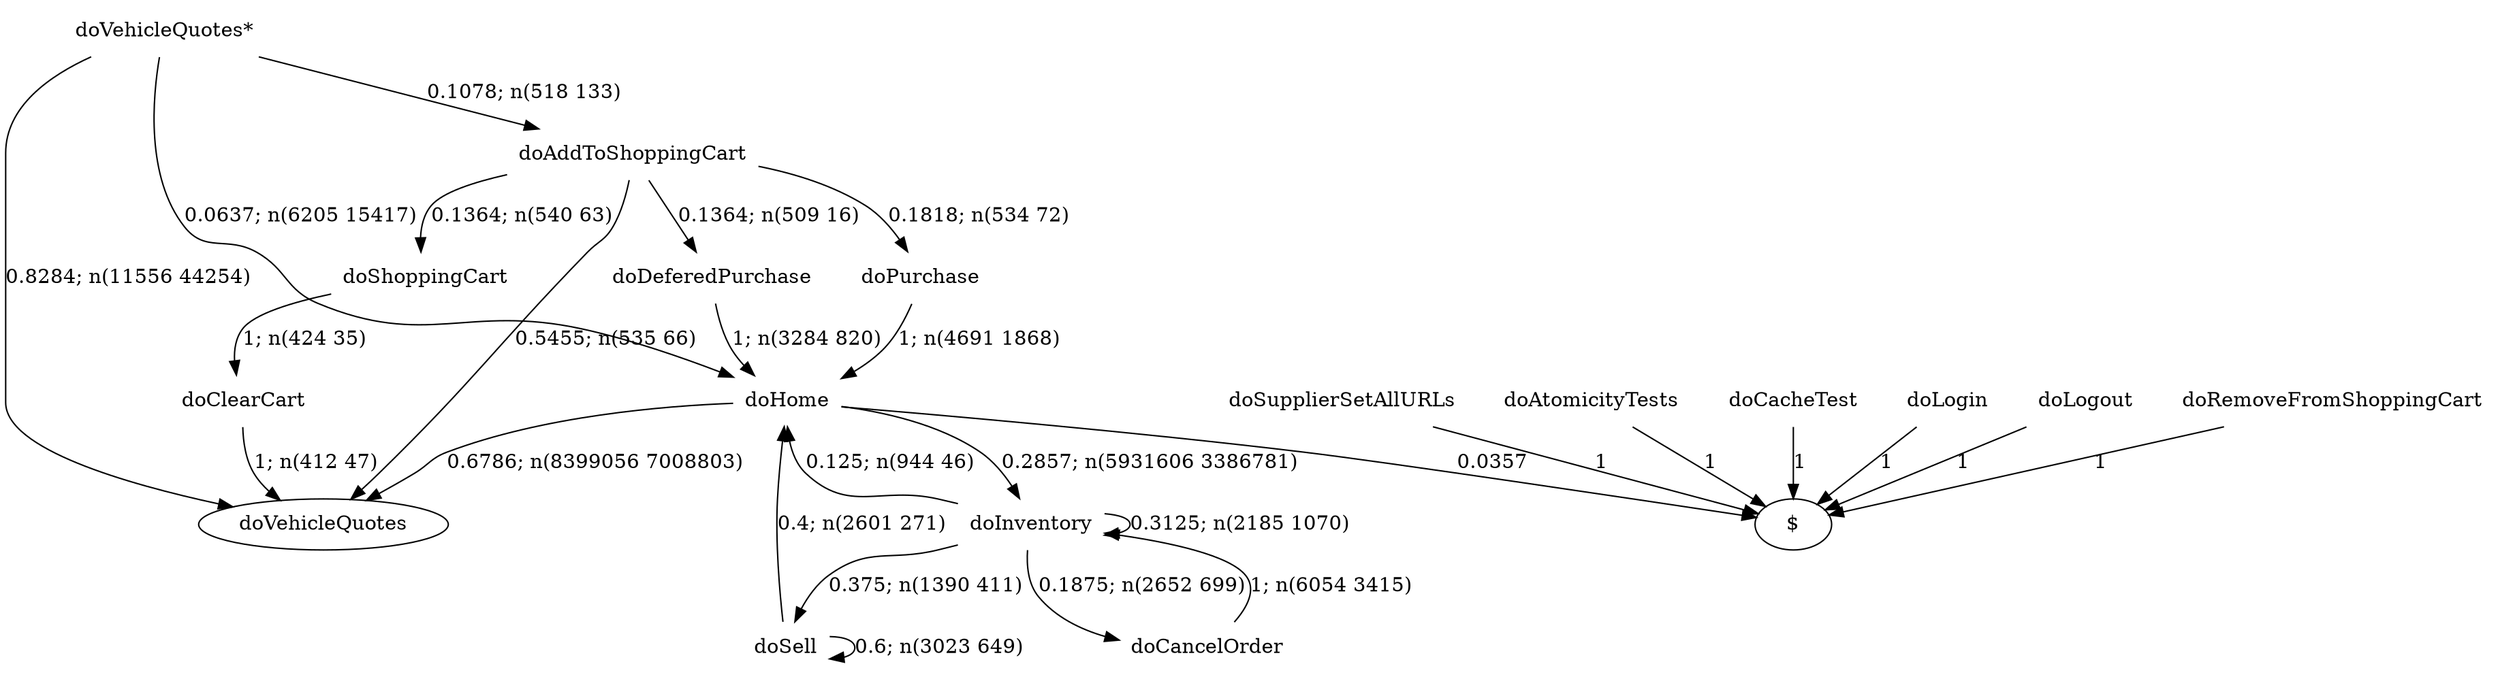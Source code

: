 digraph G {"doVehicleQuotes*" [label="doVehicleQuotes*",shape=none];"doSupplierSetAllURLs" [label="doSupplierSetAllURLs",shape=none];"doAtomicityTests" [label="doAtomicityTests",shape=none];"doCacheTest" [label="doCacheTest",shape=none];"doLogin" [label="doLogin",shape=none];"doAddToShoppingCart" [label="doAddToShoppingCart",shape=none];"doDeferedPurchase" [label="doDeferedPurchase",shape=none];"doHome" [label="doHome",shape=none];"doShoppingCart" [label="doShoppingCart",shape=none];"doClearCart" [label="doClearCart",shape=none];"doPurchase" [label="doPurchase",shape=none];"doInventory" [label="doInventory",shape=none];"doSell" [label="doSell",shape=none];"doLogout" [label="doLogout",shape=none];"doCancelOrder" [label="doCancelOrder",shape=none];"doRemoveFromShoppingCart" [label="doRemoveFromShoppingCart",shape=none];"doVehicleQuotes*"->"doVehicleQuotes" [style=solid,label="0.8284; n(11556 44254)"];"doVehicleQuotes*"->"doAddToShoppingCart" [style=solid,label="0.1078; n(518 133)"];"doVehicleQuotes*"->"doHome" [style=solid,label="0.0637; n(6205 15417)"];"doSupplierSetAllURLs"->"$" [style=solid,label="1"];"doAtomicityTests"->"$" [style=solid,label="1"];"doCacheTest"->"$" [style=solid,label="1"];"doLogin"->"$" [style=solid,label="1"];"doAddToShoppingCart"->"doVehicleQuotes" [style=solid,label="0.5455; n(535 66)"];"doAddToShoppingCart"->"doDeferedPurchase" [style=solid,label="0.1364; n(509 16)"];"doAddToShoppingCart"->"doShoppingCart" [style=solid,label="0.1364; n(540 63)"];"doAddToShoppingCart"->"doPurchase" [style=solid,label="0.1818; n(534 72)"];"doDeferedPurchase"->"doHome" [style=solid,label="1; n(3284 820)"];"doHome"->"doVehicleQuotes" [style=solid,label="0.6786; n(8399056 7008803)"];"doHome"->"doInventory" [style=solid,label="0.2857; n(5931606 3386781)"];"doHome"->"$" [style=solid,label="0.0357"];"doShoppingCart"->"doClearCart" [style=solid,label="1; n(424 35)"];"doClearCart"->"doVehicleQuotes" [style=solid,label="1; n(412 47)"];"doPurchase"->"doHome" [style=solid,label="1; n(4691 1868)"];"doInventory"->"doHome" [style=solid,label="0.125; n(944 46)"];"doInventory"->"doInventory" [style=solid,label="0.3125; n(2185 1070)"];"doInventory"->"doSell" [style=solid,label="0.375; n(1390 411)"];"doInventory"->"doCancelOrder" [style=solid,label="0.1875; n(2652 699)"];"doSell"->"doHome" [style=solid,label="0.4; n(2601 271)"];"doSell"->"doSell" [style=solid,label="0.6; n(3023 649)"];"doLogout"->"$" [style=solid,label="1"];"doCancelOrder"->"doInventory" [style=solid,label="1; n(6054 3415)"];"doRemoveFromShoppingCart"->"$" [style=solid,label="1"];}
